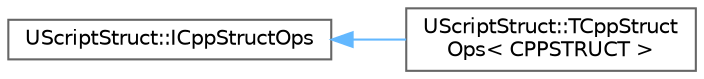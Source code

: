 digraph "Graphical Class Hierarchy"
{
 // INTERACTIVE_SVG=YES
 // LATEX_PDF_SIZE
  bgcolor="transparent";
  edge [fontname=Helvetica,fontsize=10,labelfontname=Helvetica,labelfontsize=10];
  node [fontname=Helvetica,fontsize=10,shape=box,height=0.2,width=0.4];
  rankdir="LR";
  Node0 [id="Node000000",label="UScriptStruct::ICppStructOps",height=0.2,width=0.4,color="grey40", fillcolor="white", style="filled",URL="$db/deb/structUScriptStruct_1_1ICppStructOps.html",tooltip="Interface to template to manage dynamic access to C++ struct construction and destruction."];
  Node0 -> Node1 [id="edge9848_Node000000_Node000001",dir="back",color="steelblue1",style="solid",tooltip=" "];
  Node1 [id="Node000001",label="UScriptStruct::TCppStruct\lOps\< CPPSTRUCT \>",height=0.2,width=0.4,color="grey40", fillcolor="white", style="filled",URL="$d0/dca/structUScriptStruct_1_1TCppStructOps.html",tooltip="Template to manage dynamic access to C++ struct construction and destruction."];
}
